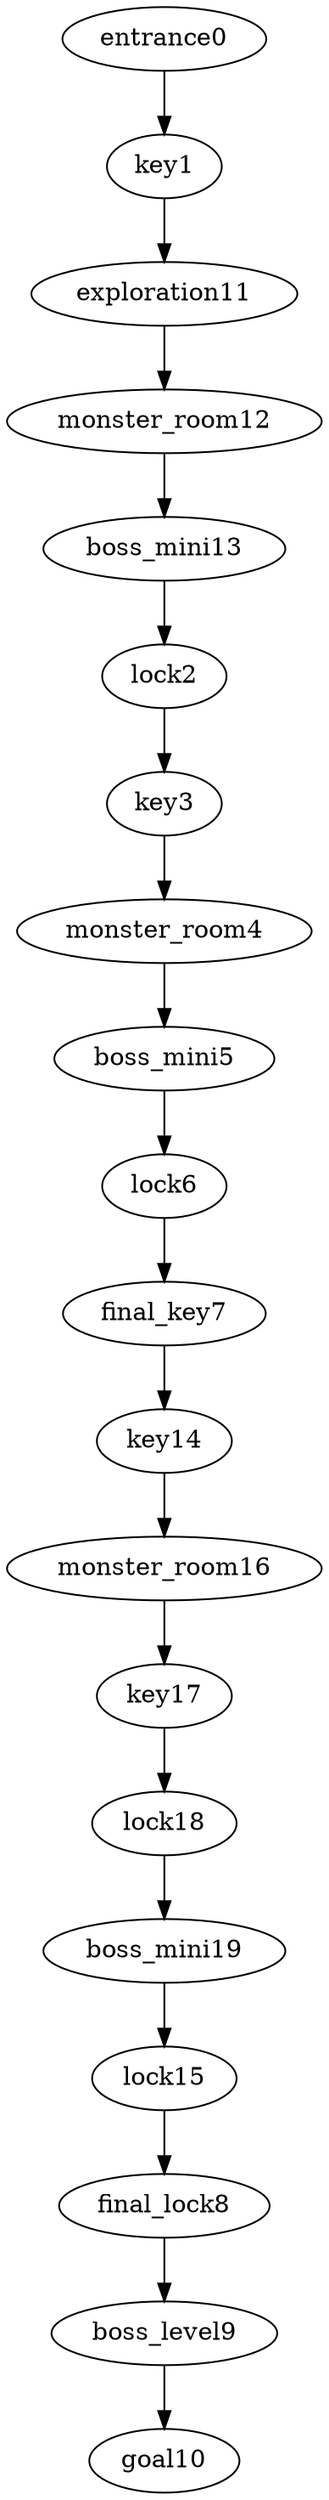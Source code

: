 digraph mission {
entrance0 -> key1
key1 -> exploration11
lock2 -> key3
key3 -> monster_room4
monster_room4 -> boss_mini5
boss_mini5 -> lock6
lock6 -> final_key7
final_key7 -> key14
final_lock8 -> boss_level9
boss_level9 -> goal10
exploration11 -> monster_room12
monster_room12 -> boss_mini13
boss_mini13 -> lock2
key14 -> monster_room16
lock15 -> final_lock8
monster_room16 -> key17
key17 -> lock18
lock18 -> boss_mini19
boss_mini19 -> lock15
}